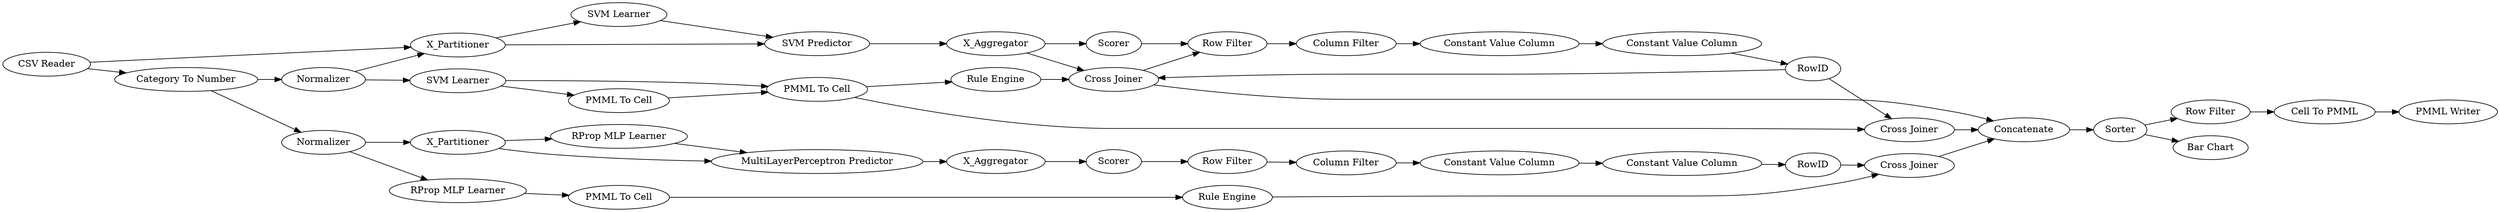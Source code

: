 digraph {
	73 -> 74
	53 -> 54
	71 -> 72
	65 -> 66
	40 -> 2
	34 -> 35
	302 -> 58
	58 -> 63
	28 -> 34
	39 -> 298
	58 -> 40
	34 -> 38
	63 -> 64
	74 -> 298
	7 -> 41
	293 -> 39
	38 -> 298
	41 -> 9
	298 -> 52
	9 -> 294
	302 -> 2
	31 -> 32
	63 -> 76
	35 -> 39
	69 -> 70
	68 -> 69
	290 -> 292
	32 -> 7
	64 -> 66
	77 -> 78
	33 -> 34
	33 -> 28
	76 -> 77
	66 -> 67
	72 -> 73
	39 -> 9
	64 -> 65
	52 -> 59
	78 -> 74
	70 -> 71
	40 -> 33
	54 -> 61
	7 -> 39
	52 -> 53
	294 -> 290
	67 -> 68
	2 -> 32
	292 -> 293
	293 -> 38
	2 -> 31
	292 [label="Constant Value Column"]
	7 [label=X_Aggregator]
	9 [label="Row Filter"]
	302 [label="CSV Reader"]
	52 [label=Sorter]
	58 [label="Category To Number"]
	74 [label="Cross Joiner"]
	78 [label="Rule Engine"]
	64 [label=X_Partitioner]
	290 [label="Constant Value Column"]
	41 [label=Scorer]
	31 [label="SVM Learner"]
	54 [label="Cell To PMML"]
	59 [label="Bar Chart"]
	294 [label="Column Filter"]
	53 [label="Row Filter"]
	68 [label=Scorer]
	28 [label="PMML To Cell"]
	67 [label=X_Aggregator]
	293 [label=RowID]
	72 [label="Constant Value Column"]
	76 [label="RProp MLP Learner"]
	77 [label="PMML To Cell"]
	63 [label=Normalizer]
	61 [label="PMML Writer"]
	298 [label=Concatenate]
	38 [label="Cross Joiner"]
	73 [label=RowID]
	35 [label="Rule Engine"]
	34 [label="PMML To Cell"]
	66 [label="MultiLayerPerceptron Predictor"]
	70 [label="Column Filter"]
	69 [label="Row Filter"]
	71 [label="Constant Value Column"]
	65 [label="RProp MLP Learner"]
	40 [label=Normalizer]
	39 [label="Cross Joiner"]
	33 [label="SVM Learner"]
	32 [label="SVM Predictor"]
	2 [label=X_Partitioner]
	rankdir=LR
}
